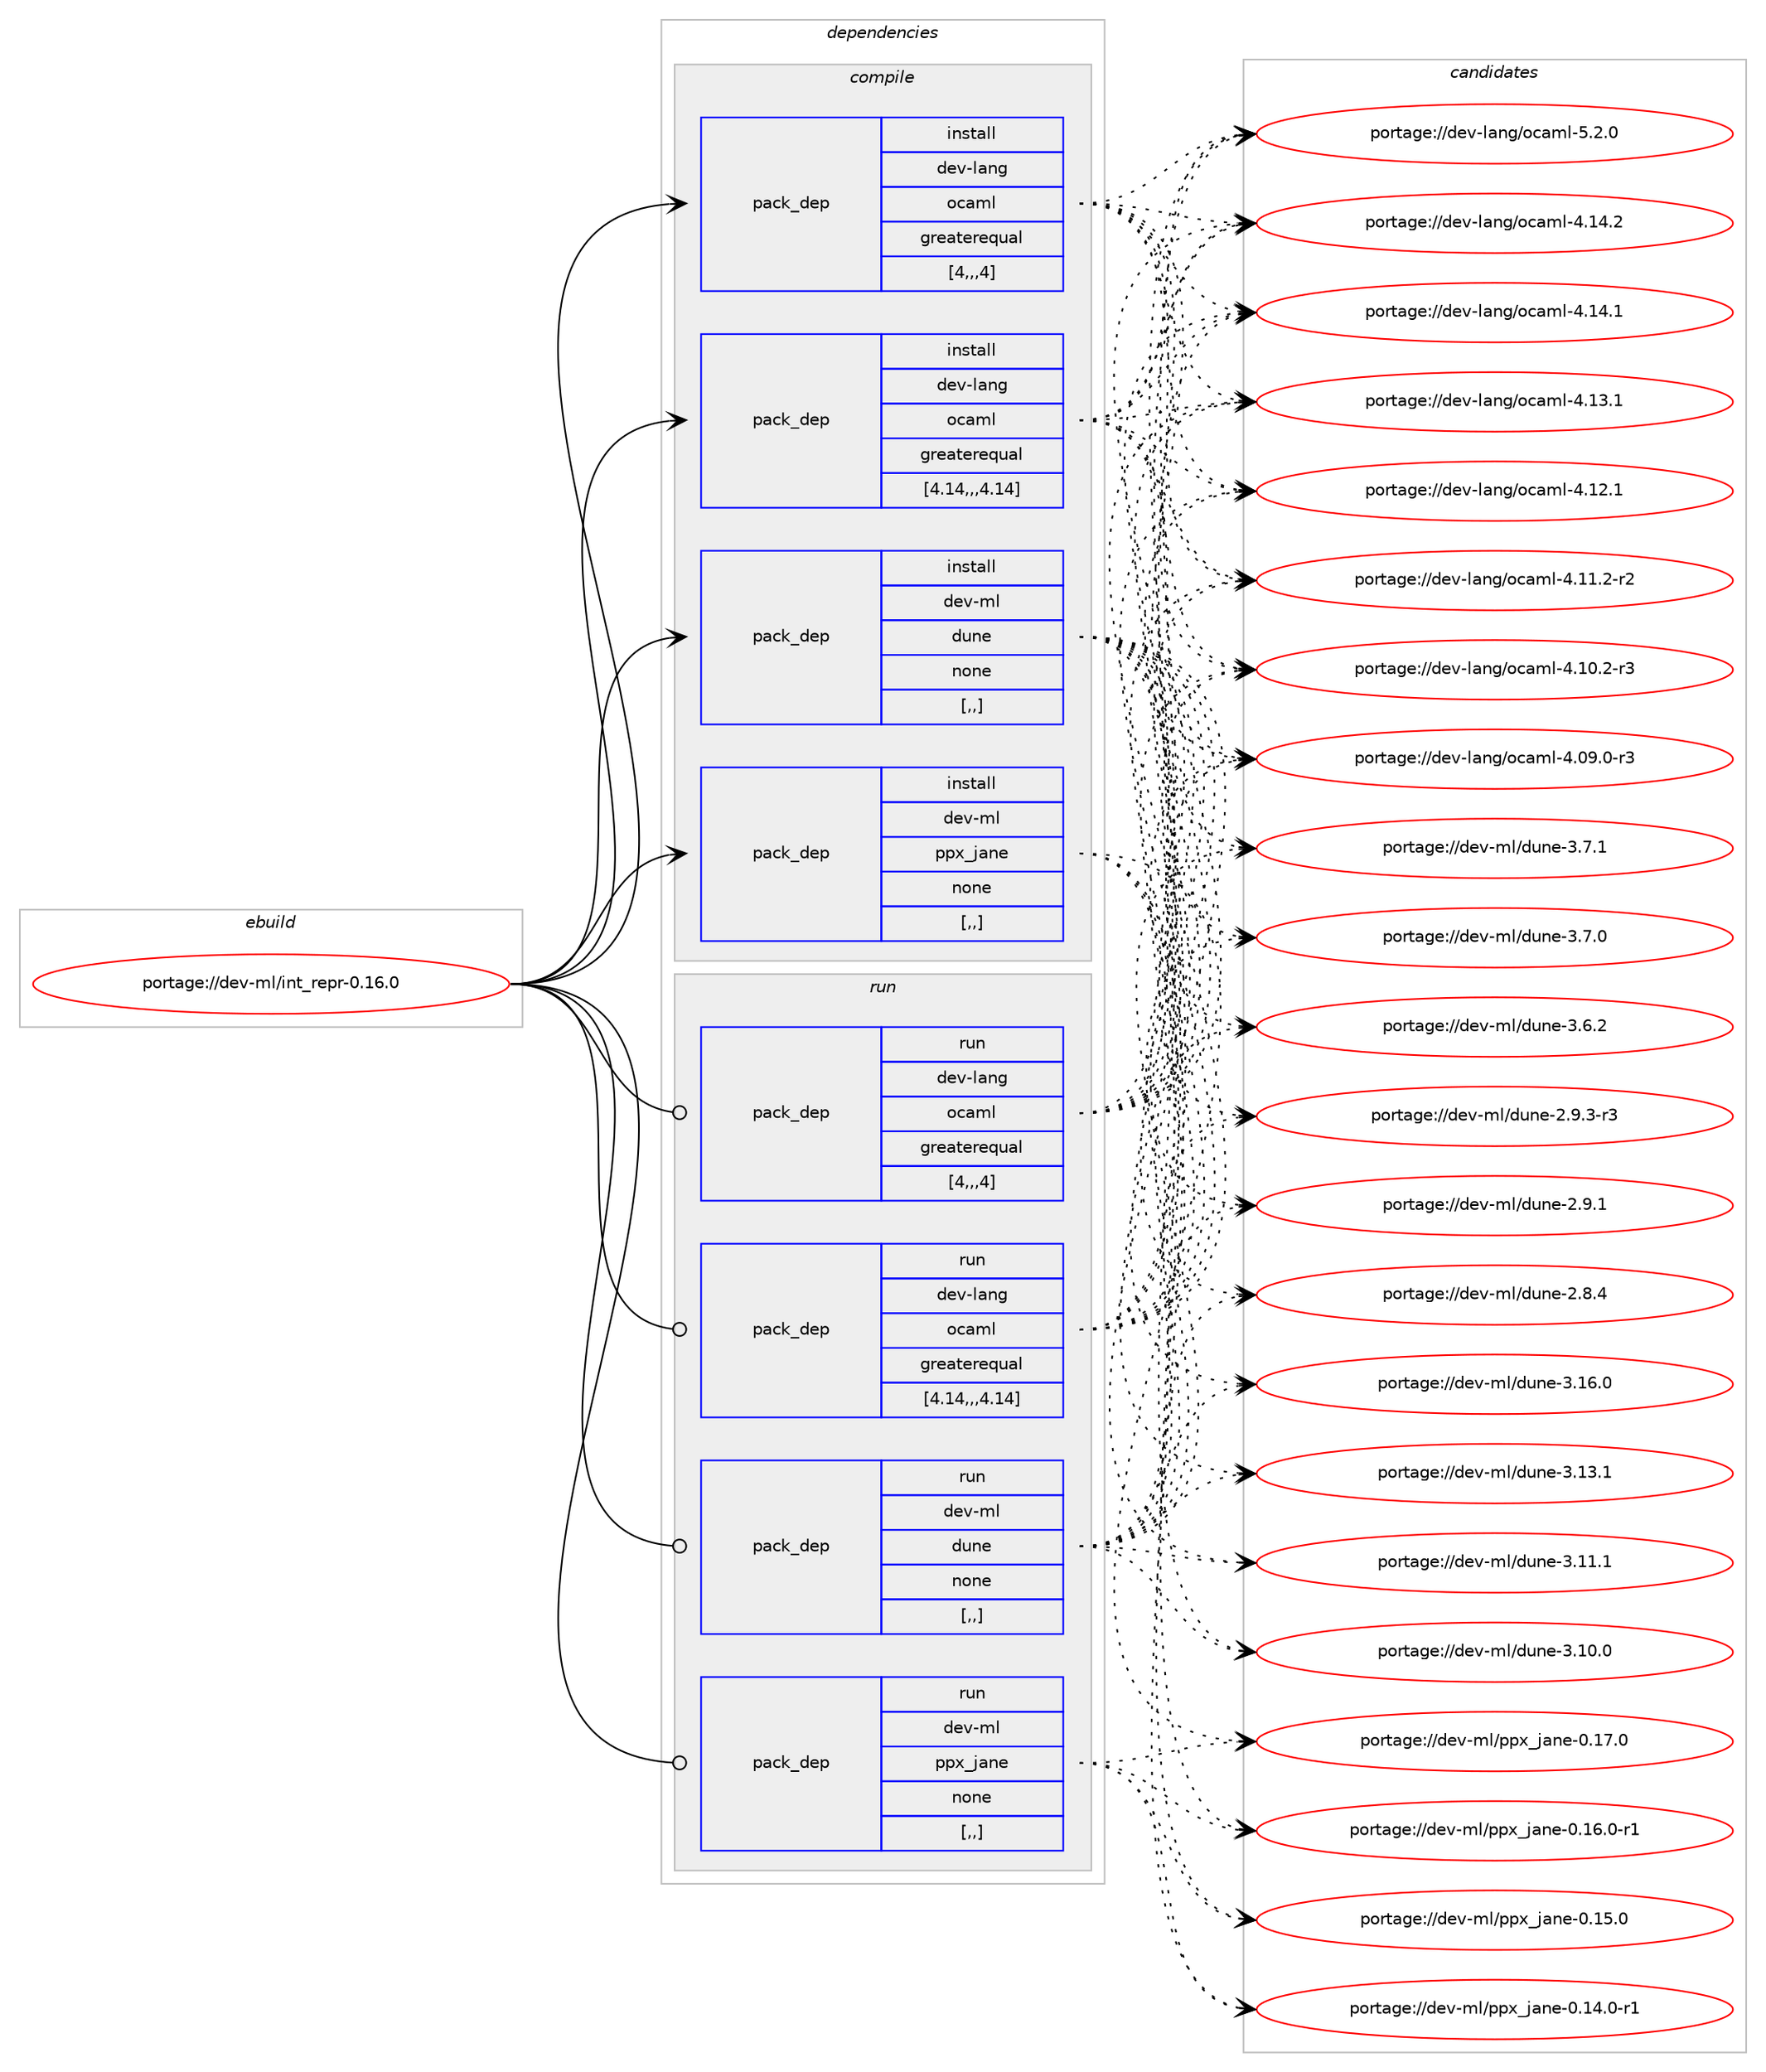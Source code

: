 digraph prolog {

# *************
# Graph options
# *************

newrank=true;
concentrate=true;
compound=true;
graph [rankdir=LR,fontname=Helvetica,fontsize=10,ranksep=1.5];#, ranksep=2.5, nodesep=0.2];
edge  [arrowhead=vee];
node  [fontname=Helvetica,fontsize=10];

# **********
# The ebuild
# **********

subgraph cluster_leftcol {
color=gray;
label=<<i>ebuild</i>>;
id [label="portage://dev-ml/int_repr-0.16.0", color=red, width=4, href="../dev-ml/int_repr-0.16.0.svg"];
}

# ****************
# The dependencies
# ****************

subgraph cluster_midcol {
color=gray;
label=<<i>dependencies</i>>;
subgraph cluster_compile {
fillcolor="#eeeeee";
style=filled;
label=<<i>compile</i>>;
subgraph pack88341 {
dependency118803 [label=<<TABLE BORDER="0" CELLBORDER="1" CELLSPACING="0" CELLPADDING="4" WIDTH="220"><TR><TD ROWSPAN="6" CELLPADDING="30">pack_dep</TD></TR><TR><TD WIDTH="110">install</TD></TR><TR><TD>dev-lang</TD></TR><TR><TD>ocaml</TD></TR><TR><TD>greaterequal</TD></TR><TR><TD>[4,,,4]</TD></TR></TABLE>>, shape=none, color=blue];
}
id:e -> dependency118803:w [weight=20,style="solid",arrowhead="vee"];
subgraph pack88342 {
dependency118804 [label=<<TABLE BORDER="0" CELLBORDER="1" CELLSPACING="0" CELLPADDING="4" WIDTH="220"><TR><TD ROWSPAN="6" CELLPADDING="30">pack_dep</TD></TR><TR><TD WIDTH="110">install</TD></TR><TR><TD>dev-lang</TD></TR><TR><TD>ocaml</TD></TR><TR><TD>greaterequal</TD></TR><TR><TD>[4.14,,,4.14]</TD></TR></TABLE>>, shape=none, color=blue];
}
id:e -> dependency118804:w [weight=20,style="solid",arrowhead="vee"];
subgraph pack88343 {
dependency118805 [label=<<TABLE BORDER="0" CELLBORDER="1" CELLSPACING="0" CELLPADDING="4" WIDTH="220"><TR><TD ROWSPAN="6" CELLPADDING="30">pack_dep</TD></TR><TR><TD WIDTH="110">install</TD></TR><TR><TD>dev-ml</TD></TR><TR><TD>dune</TD></TR><TR><TD>none</TD></TR><TR><TD>[,,]</TD></TR></TABLE>>, shape=none, color=blue];
}
id:e -> dependency118805:w [weight=20,style="solid",arrowhead="vee"];
subgraph pack88344 {
dependency118806 [label=<<TABLE BORDER="0" CELLBORDER="1" CELLSPACING="0" CELLPADDING="4" WIDTH="220"><TR><TD ROWSPAN="6" CELLPADDING="30">pack_dep</TD></TR><TR><TD WIDTH="110">install</TD></TR><TR><TD>dev-ml</TD></TR><TR><TD>ppx_jane</TD></TR><TR><TD>none</TD></TR><TR><TD>[,,]</TD></TR></TABLE>>, shape=none, color=blue];
}
id:e -> dependency118806:w [weight=20,style="solid",arrowhead="vee"];
}
subgraph cluster_compileandrun {
fillcolor="#eeeeee";
style=filled;
label=<<i>compile and run</i>>;
}
subgraph cluster_run {
fillcolor="#eeeeee";
style=filled;
label=<<i>run</i>>;
subgraph pack88345 {
dependency118807 [label=<<TABLE BORDER="0" CELLBORDER="1" CELLSPACING="0" CELLPADDING="4" WIDTH="220"><TR><TD ROWSPAN="6" CELLPADDING="30">pack_dep</TD></TR><TR><TD WIDTH="110">run</TD></TR><TR><TD>dev-lang</TD></TR><TR><TD>ocaml</TD></TR><TR><TD>greaterequal</TD></TR><TR><TD>[4,,,4]</TD></TR></TABLE>>, shape=none, color=blue];
}
id:e -> dependency118807:w [weight=20,style="solid",arrowhead="odot"];
subgraph pack88346 {
dependency118808 [label=<<TABLE BORDER="0" CELLBORDER="1" CELLSPACING="0" CELLPADDING="4" WIDTH="220"><TR><TD ROWSPAN="6" CELLPADDING="30">pack_dep</TD></TR><TR><TD WIDTH="110">run</TD></TR><TR><TD>dev-lang</TD></TR><TR><TD>ocaml</TD></TR><TR><TD>greaterequal</TD></TR><TR><TD>[4.14,,,4.14]</TD></TR></TABLE>>, shape=none, color=blue];
}
id:e -> dependency118808:w [weight=20,style="solid",arrowhead="odot"];
subgraph pack88347 {
dependency118809 [label=<<TABLE BORDER="0" CELLBORDER="1" CELLSPACING="0" CELLPADDING="4" WIDTH="220"><TR><TD ROWSPAN="6" CELLPADDING="30">pack_dep</TD></TR><TR><TD WIDTH="110">run</TD></TR><TR><TD>dev-ml</TD></TR><TR><TD>dune</TD></TR><TR><TD>none</TD></TR><TR><TD>[,,]</TD></TR></TABLE>>, shape=none, color=blue];
}
id:e -> dependency118809:w [weight=20,style="solid",arrowhead="odot"];
subgraph pack88348 {
dependency118810 [label=<<TABLE BORDER="0" CELLBORDER="1" CELLSPACING="0" CELLPADDING="4" WIDTH="220"><TR><TD ROWSPAN="6" CELLPADDING="30">pack_dep</TD></TR><TR><TD WIDTH="110">run</TD></TR><TR><TD>dev-ml</TD></TR><TR><TD>ppx_jane</TD></TR><TR><TD>none</TD></TR><TR><TD>[,,]</TD></TR></TABLE>>, shape=none, color=blue];
}
id:e -> dependency118810:w [weight=20,style="solid",arrowhead="odot"];
}
}

# **************
# The candidates
# **************

subgraph cluster_choices {
rank=same;
color=gray;
label=<<i>candidates</i>>;

subgraph choice88341 {
color=black;
nodesep=1;
choice1001011184510897110103471119997109108455346504648 [label="portage://dev-lang/ocaml-5.2.0", color=red, width=4,href="../dev-lang/ocaml-5.2.0.svg"];
choice100101118451089711010347111999710910845524649524650 [label="portage://dev-lang/ocaml-4.14.2", color=red, width=4,href="../dev-lang/ocaml-4.14.2.svg"];
choice100101118451089711010347111999710910845524649524649 [label="portage://dev-lang/ocaml-4.14.1", color=red, width=4,href="../dev-lang/ocaml-4.14.1.svg"];
choice100101118451089711010347111999710910845524649514649 [label="portage://dev-lang/ocaml-4.13.1", color=red, width=4,href="../dev-lang/ocaml-4.13.1.svg"];
choice100101118451089711010347111999710910845524649504649 [label="portage://dev-lang/ocaml-4.12.1", color=red, width=4,href="../dev-lang/ocaml-4.12.1.svg"];
choice1001011184510897110103471119997109108455246494946504511450 [label="portage://dev-lang/ocaml-4.11.2-r2", color=red, width=4,href="../dev-lang/ocaml-4.11.2-r2.svg"];
choice1001011184510897110103471119997109108455246494846504511451 [label="portage://dev-lang/ocaml-4.10.2-r3", color=red, width=4,href="../dev-lang/ocaml-4.10.2-r3.svg"];
choice1001011184510897110103471119997109108455246485746484511451 [label="portage://dev-lang/ocaml-4.09.0-r3", color=red, width=4,href="../dev-lang/ocaml-4.09.0-r3.svg"];
dependency118803:e -> choice1001011184510897110103471119997109108455346504648:w [style=dotted,weight="100"];
dependency118803:e -> choice100101118451089711010347111999710910845524649524650:w [style=dotted,weight="100"];
dependency118803:e -> choice100101118451089711010347111999710910845524649524649:w [style=dotted,weight="100"];
dependency118803:e -> choice100101118451089711010347111999710910845524649514649:w [style=dotted,weight="100"];
dependency118803:e -> choice100101118451089711010347111999710910845524649504649:w [style=dotted,weight="100"];
dependency118803:e -> choice1001011184510897110103471119997109108455246494946504511450:w [style=dotted,weight="100"];
dependency118803:e -> choice1001011184510897110103471119997109108455246494846504511451:w [style=dotted,weight="100"];
dependency118803:e -> choice1001011184510897110103471119997109108455246485746484511451:w [style=dotted,weight="100"];
}
subgraph choice88342 {
color=black;
nodesep=1;
choice1001011184510897110103471119997109108455346504648 [label="portage://dev-lang/ocaml-5.2.0", color=red, width=4,href="../dev-lang/ocaml-5.2.0.svg"];
choice100101118451089711010347111999710910845524649524650 [label="portage://dev-lang/ocaml-4.14.2", color=red, width=4,href="../dev-lang/ocaml-4.14.2.svg"];
choice100101118451089711010347111999710910845524649524649 [label="portage://dev-lang/ocaml-4.14.1", color=red, width=4,href="../dev-lang/ocaml-4.14.1.svg"];
choice100101118451089711010347111999710910845524649514649 [label="portage://dev-lang/ocaml-4.13.1", color=red, width=4,href="../dev-lang/ocaml-4.13.1.svg"];
choice100101118451089711010347111999710910845524649504649 [label="portage://dev-lang/ocaml-4.12.1", color=red, width=4,href="../dev-lang/ocaml-4.12.1.svg"];
choice1001011184510897110103471119997109108455246494946504511450 [label="portage://dev-lang/ocaml-4.11.2-r2", color=red, width=4,href="../dev-lang/ocaml-4.11.2-r2.svg"];
choice1001011184510897110103471119997109108455246494846504511451 [label="portage://dev-lang/ocaml-4.10.2-r3", color=red, width=4,href="../dev-lang/ocaml-4.10.2-r3.svg"];
choice1001011184510897110103471119997109108455246485746484511451 [label="portage://dev-lang/ocaml-4.09.0-r3", color=red, width=4,href="../dev-lang/ocaml-4.09.0-r3.svg"];
dependency118804:e -> choice1001011184510897110103471119997109108455346504648:w [style=dotted,weight="100"];
dependency118804:e -> choice100101118451089711010347111999710910845524649524650:w [style=dotted,weight="100"];
dependency118804:e -> choice100101118451089711010347111999710910845524649524649:w [style=dotted,weight="100"];
dependency118804:e -> choice100101118451089711010347111999710910845524649514649:w [style=dotted,weight="100"];
dependency118804:e -> choice100101118451089711010347111999710910845524649504649:w [style=dotted,weight="100"];
dependency118804:e -> choice1001011184510897110103471119997109108455246494946504511450:w [style=dotted,weight="100"];
dependency118804:e -> choice1001011184510897110103471119997109108455246494846504511451:w [style=dotted,weight="100"];
dependency118804:e -> choice1001011184510897110103471119997109108455246485746484511451:w [style=dotted,weight="100"];
}
subgraph choice88343 {
color=black;
nodesep=1;
choice100101118451091084710011711010145514649544648 [label="portage://dev-ml/dune-3.16.0", color=red, width=4,href="../dev-ml/dune-3.16.0.svg"];
choice100101118451091084710011711010145514649514649 [label="portage://dev-ml/dune-3.13.1", color=red, width=4,href="../dev-ml/dune-3.13.1.svg"];
choice100101118451091084710011711010145514649494649 [label="portage://dev-ml/dune-3.11.1", color=red, width=4,href="../dev-ml/dune-3.11.1.svg"];
choice100101118451091084710011711010145514649484648 [label="portage://dev-ml/dune-3.10.0", color=red, width=4,href="../dev-ml/dune-3.10.0.svg"];
choice1001011184510910847100117110101455146554649 [label="portage://dev-ml/dune-3.7.1", color=red, width=4,href="../dev-ml/dune-3.7.1.svg"];
choice1001011184510910847100117110101455146554648 [label="portage://dev-ml/dune-3.7.0", color=red, width=4,href="../dev-ml/dune-3.7.0.svg"];
choice1001011184510910847100117110101455146544650 [label="portage://dev-ml/dune-3.6.2", color=red, width=4,href="../dev-ml/dune-3.6.2.svg"];
choice10010111845109108471001171101014550465746514511451 [label="portage://dev-ml/dune-2.9.3-r3", color=red, width=4,href="../dev-ml/dune-2.9.3-r3.svg"];
choice1001011184510910847100117110101455046574649 [label="portage://dev-ml/dune-2.9.1", color=red, width=4,href="../dev-ml/dune-2.9.1.svg"];
choice1001011184510910847100117110101455046564652 [label="portage://dev-ml/dune-2.8.4", color=red, width=4,href="../dev-ml/dune-2.8.4.svg"];
dependency118805:e -> choice100101118451091084710011711010145514649544648:w [style=dotted,weight="100"];
dependency118805:e -> choice100101118451091084710011711010145514649514649:w [style=dotted,weight="100"];
dependency118805:e -> choice100101118451091084710011711010145514649494649:w [style=dotted,weight="100"];
dependency118805:e -> choice100101118451091084710011711010145514649484648:w [style=dotted,weight="100"];
dependency118805:e -> choice1001011184510910847100117110101455146554649:w [style=dotted,weight="100"];
dependency118805:e -> choice1001011184510910847100117110101455146554648:w [style=dotted,weight="100"];
dependency118805:e -> choice1001011184510910847100117110101455146544650:w [style=dotted,weight="100"];
dependency118805:e -> choice10010111845109108471001171101014550465746514511451:w [style=dotted,weight="100"];
dependency118805:e -> choice1001011184510910847100117110101455046574649:w [style=dotted,weight="100"];
dependency118805:e -> choice1001011184510910847100117110101455046564652:w [style=dotted,weight="100"];
}
subgraph choice88344 {
color=black;
nodesep=1;
choice1001011184510910847112112120951069711010145484649554648 [label="portage://dev-ml/ppx_jane-0.17.0", color=red, width=4,href="../dev-ml/ppx_jane-0.17.0.svg"];
choice10010111845109108471121121209510697110101454846495446484511449 [label="portage://dev-ml/ppx_jane-0.16.0-r1", color=red, width=4,href="../dev-ml/ppx_jane-0.16.0-r1.svg"];
choice1001011184510910847112112120951069711010145484649534648 [label="portage://dev-ml/ppx_jane-0.15.0", color=red, width=4,href="../dev-ml/ppx_jane-0.15.0.svg"];
choice10010111845109108471121121209510697110101454846495246484511449 [label="portage://dev-ml/ppx_jane-0.14.0-r1", color=red, width=4,href="../dev-ml/ppx_jane-0.14.0-r1.svg"];
dependency118806:e -> choice1001011184510910847112112120951069711010145484649554648:w [style=dotted,weight="100"];
dependency118806:e -> choice10010111845109108471121121209510697110101454846495446484511449:w [style=dotted,weight="100"];
dependency118806:e -> choice1001011184510910847112112120951069711010145484649534648:w [style=dotted,weight="100"];
dependency118806:e -> choice10010111845109108471121121209510697110101454846495246484511449:w [style=dotted,weight="100"];
}
subgraph choice88345 {
color=black;
nodesep=1;
choice1001011184510897110103471119997109108455346504648 [label="portage://dev-lang/ocaml-5.2.0", color=red, width=4,href="../dev-lang/ocaml-5.2.0.svg"];
choice100101118451089711010347111999710910845524649524650 [label="portage://dev-lang/ocaml-4.14.2", color=red, width=4,href="../dev-lang/ocaml-4.14.2.svg"];
choice100101118451089711010347111999710910845524649524649 [label="portage://dev-lang/ocaml-4.14.1", color=red, width=4,href="../dev-lang/ocaml-4.14.1.svg"];
choice100101118451089711010347111999710910845524649514649 [label="portage://dev-lang/ocaml-4.13.1", color=red, width=4,href="../dev-lang/ocaml-4.13.1.svg"];
choice100101118451089711010347111999710910845524649504649 [label="portage://dev-lang/ocaml-4.12.1", color=red, width=4,href="../dev-lang/ocaml-4.12.1.svg"];
choice1001011184510897110103471119997109108455246494946504511450 [label="portage://dev-lang/ocaml-4.11.2-r2", color=red, width=4,href="../dev-lang/ocaml-4.11.2-r2.svg"];
choice1001011184510897110103471119997109108455246494846504511451 [label="portage://dev-lang/ocaml-4.10.2-r3", color=red, width=4,href="../dev-lang/ocaml-4.10.2-r3.svg"];
choice1001011184510897110103471119997109108455246485746484511451 [label="portage://dev-lang/ocaml-4.09.0-r3", color=red, width=4,href="../dev-lang/ocaml-4.09.0-r3.svg"];
dependency118807:e -> choice1001011184510897110103471119997109108455346504648:w [style=dotted,weight="100"];
dependency118807:e -> choice100101118451089711010347111999710910845524649524650:w [style=dotted,weight="100"];
dependency118807:e -> choice100101118451089711010347111999710910845524649524649:w [style=dotted,weight="100"];
dependency118807:e -> choice100101118451089711010347111999710910845524649514649:w [style=dotted,weight="100"];
dependency118807:e -> choice100101118451089711010347111999710910845524649504649:w [style=dotted,weight="100"];
dependency118807:e -> choice1001011184510897110103471119997109108455246494946504511450:w [style=dotted,weight="100"];
dependency118807:e -> choice1001011184510897110103471119997109108455246494846504511451:w [style=dotted,weight="100"];
dependency118807:e -> choice1001011184510897110103471119997109108455246485746484511451:w [style=dotted,weight="100"];
}
subgraph choice88346 {
color=black;
nodesep=1;
choice1001011184510897110103471119997109108455346504648 [label="portage://dev-lang/ocaml-5.2.0", color=red, width=4,href="../dev-lang/ocaml-5.2.0.svg"];
choice100101118451089711010347111999710910845524649524650 [label="portage://dev-lang/ocaml-4.14.2", color=red, width=4,href="../dev-lang/ocaml-4.14.2.svg"];
choice100101118451089711010347111999710910845524649524649 [label="portage://dev-lang/ocaml-4.14.1", color=red, width=4,href="../dev-lang/ocaml-4.14.1.svg"];
choice100101118451089711010347111999710910845524649514649 [label="portage://dev-lang/ocaml-4.13.1", color=red, width=4,href="../dev-lang/ocaml-4.13.1.svg"];
choice100101118451089711010347111999710910845524649504649 [label="portage://dev-lang/ocaml-4.12.1", color=red, width=4,href="../dev-lang/ocaml-4.12.1.svg"];
choice1001011184510897110103471119997109108455246494946504511450 [label="portage://dev-lang/ocaml-4.11.2-r2", color=red, width=4,href="../dev-lang/ocaml-4.11.2-r2.svg"];
choice1001011184510897110103471119997109108455246494846504511451 [label="portage://dev-lang/ocaml-4.10.2-r3", color=red, width=4,href="../dev-lang/ocaml-4.10.2-r3.svg"];
choice1001011184510897110103471119997109108455246485746484511451 [label="portage://dev-lang/ocaml-4.09.0-r3", color=red, width=4,href="../dev-lang/ocaml-4.09.0-r3.svg"];
dependency118808:e -> choice1001011184510897110103471119997109108455346504648:w [style=dotted,weight="100"];
dependency118808:e -> choice100101118451089711010347111999710910845524649524650:w [style=dotted,weight="100"];
dependency118808:e -> choice100101118451089711010347111999710910845524649524649:w [style=dotted,weight="100"];
dependency118808:e -> choice100101118451089711010347111999710910845524649514649:w [style=dotted,weight="100"];
dependency118808:e -> choice100101118451089711010347111999710910845524649504649:w [style=dotted,weight="100"];
dependency118808:e -> choice1001011184510897110103471119997109108455246494946504511450:w [style=dotted,weight="100"];
dependency118808:e -> choice1001011184510897110103471119997109108455246494846504511451:w [style=dotted,weight="100"];
dependency118808:e -> choice1001011184510897110103471119997109108455246485746484511451:w [style=dotted,weight="100"];
}
subgraph choice88347 {
color=black;
nodesep=1;
choice100101118451091084710011711010145514649544648 [label="portage://dev-ml/dune-3.16.0", color=red, width=4,href="../dev-ml/dune-3.16.0.svg"];
choice100101118451091084710011711010145514649514649 [label="portage://dev-ml/dune-3.13.1", color=red, width=4,href="../dev-ml/dune-3.13.1.svg"];
choice100101118451091084710011711010145514649494649 [label="portage://dev-ml/dune-3.11.1", color=red, width=4,href="../dev-ml/dune-3.11.1.svg"];
choice100101118451091084710011711010145514649484648 [label="portage://dev-ml/dune-3.10.0", color=red, width=4,href="../dev-ml/dune-3.10.0.svg"];
choice1001011184510910847100117110101455146554649 [label="portage://dev-ml/dune-3.7.1", color=red, width=4,href="../dev-ml/dune-3.7.1.svg"];
choice1001011184510910847100117110101455146554648 [label="portage://dev-ml/dune-3.7.0", color=red, width=4,href="../dev-ml/dune-3.7.0.svg"];
choice1001011184510910847100117110101455146544650 [label="portage://dev-ml/dune-3.6.2", color=red, width=4,href="../dev-ml/dune-3.6.2.svg"];
choice10010111845109108471001171101014550465746514511451 [label="portage://dev-ml/dune-2.9.3-r3", color=red, width=4,href="../dev-ml/dune-2.9.3-r3.svg"];
choice1001011184510910847100117110101455046574649 [label="portage://dev-ml/dune-2.9.1", color=red, width=4,href="../dev-ml/dune-2.9.1.svg"];
choice1001011184510910847100117110101455046564652 [label="portage://dev-ml/dune-2.8.4", color=red, width=4,href="../dev-ml/dune-2.8.4.svg"];
dependency118809:e -> choice100101118451091084710011711010145514649544648:w [style=dotted,weight="100"];
dependency118809:e -> choice100101118451091084710011711010145514649514649:w [style=dotted,weight="100"];
dependency118809:e -> choice100101118451091084710011711010145514649494649:w [style=dotted,weight="100"];
dependency118809:e -> choice100101118451091084710011711010145514649484648:w [style=dotted,weight="100"];
dependency118809:e -> choice1001011184510910847100117110101455146554649:w [style=dotted,weight="100"];
dependency118809:e -> choice1001011184510910847100117110101455146554648:w [style=dotted,weight="100"];
dependency118809:e -> choice1001011184510910847100117110101455146544650:w [style=dotted,weight="100"];
dependency118809:e -> choice10010111845109108471001171101014550465746514511451:w [style=dotted,weight="100"];
dependency118809:e -> choice1001011184510910847100117110101455046574649:w [style=dotted,weight="100"];
dependency118809:e -> choice1001011184510910847100117110101455046564652:w [style=dotted,weight="100"];
}
subgraph choice88348 {
color=black;
nodesep=1;
choice1001011184510910847112112120951069711010145484649554648 [label="portage://dev-ml/ppx_jane-0.17.0", color=red, width=4,href="../dev-ml/ppx_jane-0.17.0.svg"];
choice10010111845109108471121121209510697110101454846495446484511449 [label="portage://dev-ml/ppx_jane-0.16.0-r1", color=red, width=4,href="../dev-ml/ppx_jane-0.16.0-r1.svg"];
choice1001011184510910847112112120951069711010145484649534648 [label="portage://dev-ml/ppx_jane-0.15.0", color=red, width=4,href="../dev-ml/ppx_jane-0.15.0.svg"];
choice10010111845109108471121121209510697110101454846495246484511449 [label="portage://dev-ml/ppx_jane-0.14.0-r1", color=red, width=4,href="../dev-ml/ppx_jane-0.14.0-r1.svg"];
dependency118810:e -> choice1001011184510910847112112120951069711010145484649554648:w [style=dotted,weight="100"];
dependency118810:e -> choice10010111845109108471121121209510697110101454846495446484511449:w [style=dotted,weight="100"];
dependency118810:e -> choice1001011184510910847112112120951069711010145484649534648:w [style=dotted,weight="100"];
dependency118810:e -> choice10010111845109108471121121209510697110101454846495246484511449:w [style=dotted,weight="100"];
}
}

}
